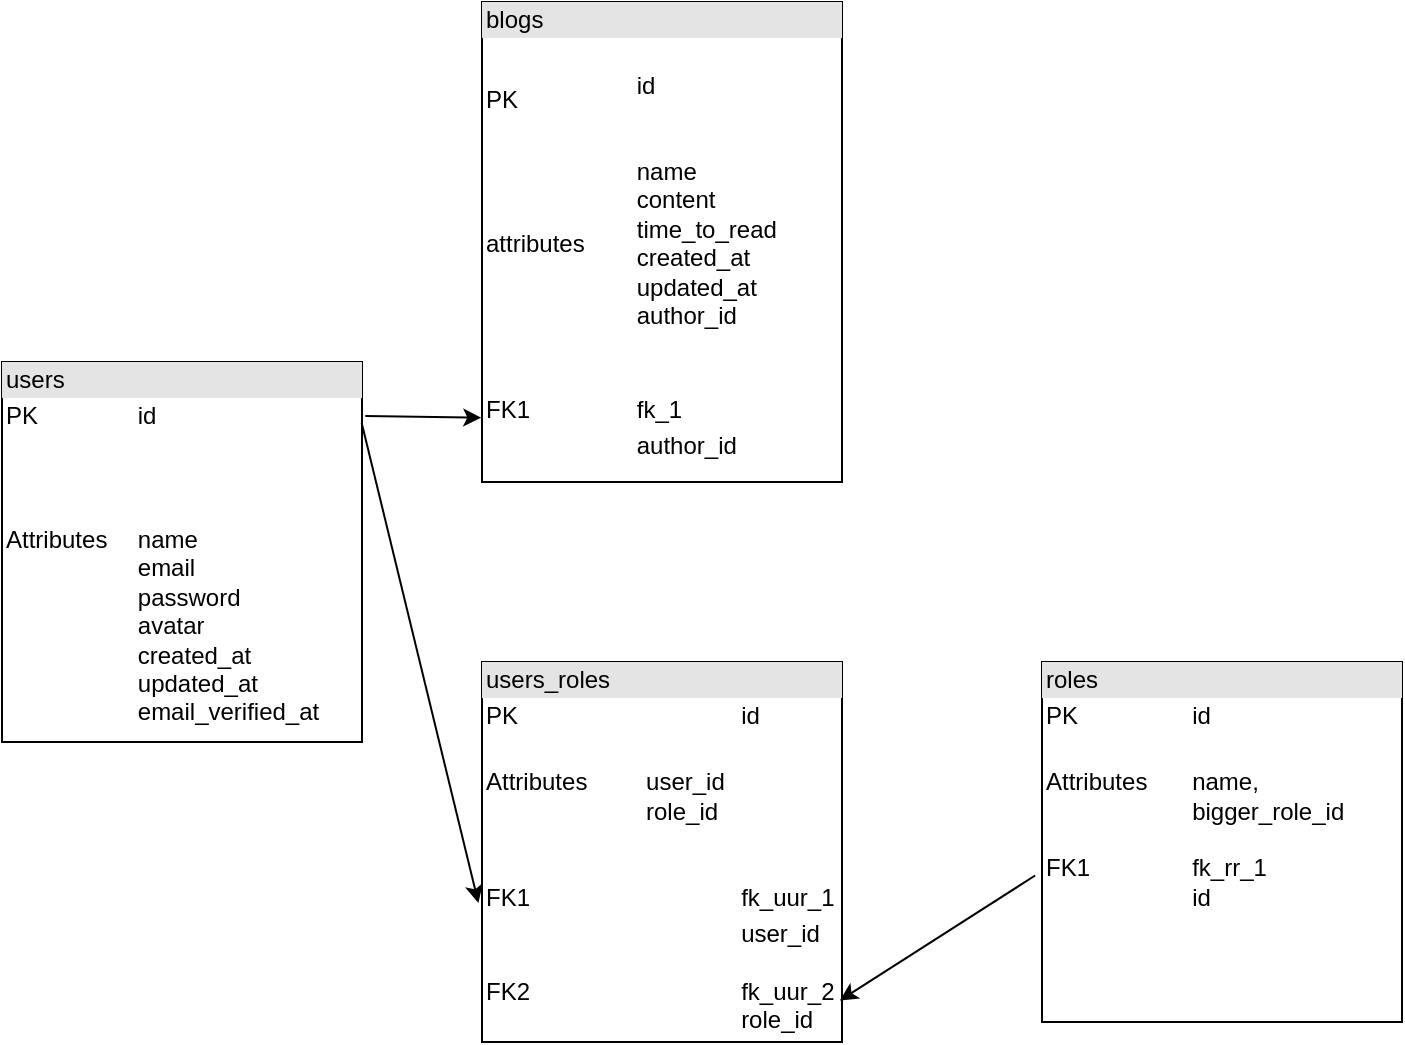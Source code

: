 <mxfile version="20.7.2" type="github"><diagram id="NZPrPqI8VFcQH-f-kqF_" name="Page-1"><mxGraphModel dx="856" dy="506" grid="1" gridSize="10" guides="1" tooltips="1" connect="1" arrows="1" fold="1" page="1" pageScale="1" pageWidth="850" pageHeight="1100" math="0" shadow="0"><root><mxCell id="0"/><mxCell id="1" parent="0"/><mxCell id="JlZy15GJKsMUNHkbQvUu-5" value="&lt;div style=&quot;box-sizing:border-box;width:100%;background:#e4e4e4;padding:2px;&quot;&gt;users&lt;/div&gt;&lt;table style=&quot;width:100%;font-size:1em;&quot; cellpadding=&quot;2&quot; cellspacing=&quot;0&quot;&gt;&lt;tbody&gt;&lt;tr&gt;&lt;td&gt;PK&lt;/td&gt;&lt;td&gt;id&lt;/td&gt;&lt;/tr&gt;&lt;tr&gt;&lt;td&gt;&lt;br&gt;&lt;br&gt;&lt;br&gt;Attributes&lt;br&gt;&lt;br&gt;&lt;br&gt;&lt;br&gt;&lt;br&gt;&lt;br&gt;&lt;br&gt;&lt;br&gt;&lt;br&gt;&lt;br&gt;&lt;/td&gt;&lt;td&gt;name&lt;br&gt;email&lt;br&gt;password&lt;br&gt;avatar&lt;br&gt;created_at&lt;br&gt;updated_at&lt;br&gt;email_verified_at&lt;br&gt;&lt;/td&gt;&lt;/tr&gt;&lt;tr&gt;&lt;td&gt;&lt;br&gt;&lt;br&gt;&lt;/td&gt;&lt;td&gt;&lt;br&gt;&lt;br&gt;&lt;/td&gt;&lt;/tr&gt;&lt;/tbody&gt;&lt;/table&gt;" style="verticalAlign=top;align=left;overflow=fill;html=1;" vertex="1" parent="1"><mxGeometry y="270" width="180" height="190" as="geometry"/></mxCell><mxCell id="JlZy15GJKsMUNHkbQvUu-7" value="&lt;div style=&quot;box-sizing:border-box;width:100%;background:#e4e4e4;padding:2px;&quot;&gt;blogs&lt;/div&gt;&lt;table style=&quot;width:100%;font-size:1em;&quot; cellpadding=&quot;2&quot; cellspacing=&quot;0&quot;&gt;&lt;tbody&gt;&lt;tr&gt;&lt;td&gt;PK&lt;br&gt;&lt;br&gt;&lt;br&gt;&lt;br&gt;&lt;br&gt;attributes&lt;br&gt;&lt;br&gt;&lt;/td&gt;&lt;td&gt;&lt;br&gt;id&lt;br&gt;&lt;br&gt;&lt;br&gt;name&lt;br style=&quot;border-color: var(--border-color);&quot;&gt;content&lt;br style=&quot;border-color: var(--border-color);&quot;&gt;time_to_read&lt;br style=&quot;border-color: var(--border-color);&quot;&gt;created_at&lt;br style=&quot;border-color: var(--border-color);&quot;&gt;updated_at&lt;br style=&quot;border-color: var(--border-color);&quot;&gt;author_id&lt;br&gt;&lt;/td&gt;&lt;/tr&gt;&lt;tr&gt;&lt;td&gt;&lt;br&gt;&lt;br&gt;FK1&lt;/td&gt;&lt;td&gt;&lt;br&gt;&lt;br&gt;fk_1&lt;/td&gt;&lt;/tr&gt;&lt;tr&gt;&lt;td&gt;&lt;/td&gt;&lt;td&gt;author_id&lt;/td&gt;&lt;/tr&gt;&lt;/tbody&gt;&lt;/table&gt;" style="verticalAlign=top;align=left;overflow=fill;html=1;" vertex="1" parent="1"><mxGeometry x="240" y="90" width="180" height="240" as="geometry"/></mxCell><mxCell id="JlZy15GJKsMUNHkbQvUu-8" value="" style="endArrow=classic;html=1;rounded=0;exitX=1.009;exitY=0.142;exitDx=0;exitDy=0;exitPerimeter=0;entryX=-0.002;entryY=0.866;entryDx=0;entryDy=0;entryPerimeter=0;" edge="1" parent="1" source="JlZy15GJKsMUNHkbQvUu-5" target="JlZy15GJKsMUNHkbQvUu-7"><mxGeometry width="50" height="50" relative="1" as="geometry"><mxPoint x="380" y="520" as="sourcePoint"/><mxPoint x="430" y="470" as="targetPoint"/></mxGeometry></mxCell><mxCell id="JlZy15GJKsMUNHkbQvUu-9" value="&lt;div style=&quot;box-sizing:border-box;width:100%;background:#e4e4e4;padding:2px;&quot;&gt;users_roles&lt;/div&gt;&lt;table style=&quot;width:100%;font-size:1em;&quot; cellpadding=&quot;2&quot; cellspacing=&quot;0&quot;&gt;&lt;tbody&gt;&lt;tr&gt;&lt;td&gt;PK&lt;span style=&quot;white-space: pre;&quot;&gt;&#9;&lt;/span&gt;&lt;/td&gt;&lt;td&gt;id&lt;/td&gt;&lt;/tr&gt;&lt;tr&gt;&lt;td&gt;&lt;br&gt;Attributes&lt;span style=&quot;white-space: pre;&quot;&gt;&#9;&lt;/span&gt;&lt;span style=&quot;white-space: pre;&quot;&gt;&#9;&lt;/span&gt;user_id&lt;br&gt;&lt;span style=&quot;white-space: pre;&quot;&gt;&#9;&lt;/span&gt;&lt;span style=&quot;white-space: pre;&quot;&gt;&#9;&lt;/span&gt;&lt;span style=&quot;white-space: pre;&quot;&gt;&#9;&lt;/span&gt;role_id&lt;br&gt;&lt;br&gt;&lt;br&gt;FK1&lt;/td&gt;&lt;td&gt;&lt;br&gt;&lt;br&gt;&lt;br&gt;&lt;br&gt;&lt;br&gt;fk_uur_1&lt;/td&gt;&lt;/tr&gt;&lt;tr&gt;&lt;td&gt;&lt;br&gt;FK2&lt;/td&gt;&lt;td&gt;user_id&lt;br&gt;&lt;br&gt;fk_uur_2&lt;br&gt;role_id&lt;/td&gt;&lt;/tr&gt;&lt;/tbody&gt;&lt;/table&gt;" style="verticalAlign=top;align=left;overflow=fill;html=1;" vertex="1" parent="1"><mxGeometry x="240" y="420" width="180" height="190" as="geometry"/></mxCell><mxCell id="JlZy15GJKsMUNHkbQvUu-10" value="&lt;div style=&quot;box-sizing:border-box;width:100%;background:#e4e4e4;padding:2px;&quot;&gt;roles&lt;/div&gt;&lt;table style=&quot;width:100%;font-size:1em;&quot; cellpadding=&quot;2&quot; cellspacing=&quot;0&quot;&gt;&lt;tbody&gt;&lt;tr&gt;&lt;td&gt;PK&lt;/td&gt;&lt;td&gt;id&lt;/td&gt;&lt;/tr&gt;&lt;tr&gt;&lt;td&gt;Attributes&lt;br&gt;&lt;br&gt;&lt;br&gt;FK1&lt;br&gt;&lt;br&gt;&lt;/td&gt;&lt;td&gt;&lt;br&gt;name,&lt;br&gt;bigger_role_id&lt;br&gt;&lt;br&gt;fk_rr_1&lt;br&gt;id&lt;br&gt;&lt;br&gt;&lt;/td&gt;&lt;/tr&gt;&lt;/tbody&gt;&lt;/table&gt;" style="verticalAlign=top;align=left;overflow=fill;html=1;" vertex="1" parent="1"><mxGeometry x="520" y="420" width="180" height="180" as="geometry"/></mxCell><mxCell id="JlZy15GJKsMUNHkbQvUu-11" value="" style="endArrow=classic;html=1;rounded=0;exitX=0.999;exitY=0.16;exitDx=0;exitDy=0;exitPerimeter=0;entryX=-0.01;entryY=0.634;entryDx=0;entryDy=0;entryPerimeter=0;" edge="1" parent="1" source="JlZy15GJKsMUNHkbQvUu-5" target="JlZy15GJKsMUNHkbQvUu-9"><mxGeometry width="50" height="50" relative="1" as="geometry"><mxPoint x="310" y="420" as="sourcePoint"/><mxPoint x="360" y="370" as="targetPoint"/></mxGeometry></mxCell><mxCell id="JlZy15GJKsMUNHkbQvUu-12" value="" style="endArrow=classic;html=1;rounded=0;exitX=-0.019;exitY=0.593;exitDx=0;exitDy=0;exitPerimeter=0;entryX=0.994;entryY=0.891;entryDx=0;entryDy=0;entryPerimeter=0;" edge="1" parent="1" source="JlZy15GJKsMUNHkbQvUu-10" target="JlZy15GJKsMUNHkbQvUu-9"><mxGeometry width="50" height="50" relative="1" as="geometry"><mxPoint x="310" y="620" as="sourcePoint"/><mxPoint x="360" y="570" as="targetPoint"/></mxGeometry></mxCell></root></mxGraphModel></diagram></mxfile>